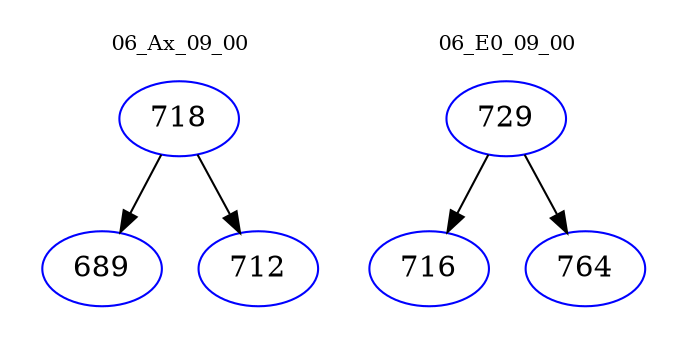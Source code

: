 digraph{
subgraph cluster_0 {
color = white
label = "06_Ax_09_00";
fontsize=10;
T0_718 [label="718", color="blue"]
T0_718 -> T0_689 [color="black"]
T0_689 [label="689", color="blue"]
T0_718 -> T0_712 [color="black"]
T0_712 [label="712", color="blue"]
}
subgraph cluster_1 {
color = white
label = "06_E0_09_00";
fontsize=10;
T1_729 [label="729", color="blue"]
T1_729 -> T1_716 [color="black"]
T1_716 [label="716", color="blue"]
T1_729 -> T1_764 [color="black"]
T1_764 [label="764", color="blue"]
}
}
